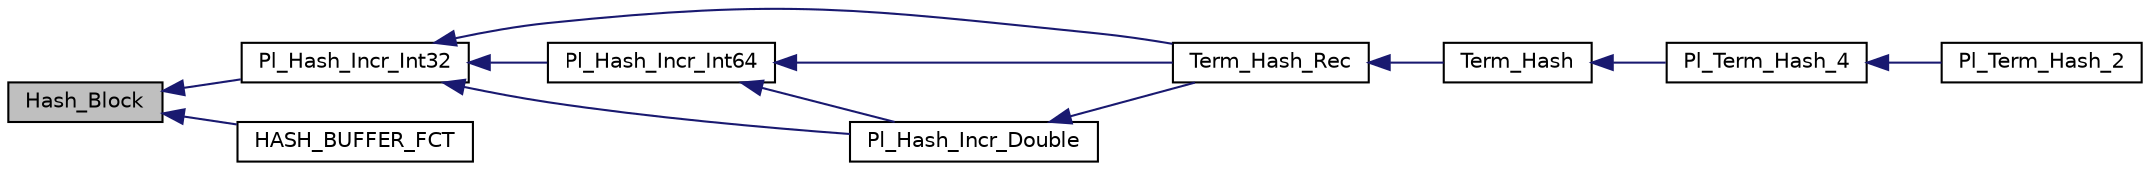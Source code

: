 digraph "Hash_Block"
{
  edge [fontname="Helvetica",fontsize="10",labelfontname="Helvetica",labelfontsize="10"];
  node [fontname="Helvetica",fontsize="10",shape=record];
  rankdir="LR";
  Node1 [label="Hash_Block",height=0.2,width=0.4,color="black", fillcolor="grey75", style="filled", fontcolor="black"];
  Node1 -> Node2 [dir="back",color="midnightblue",fontsize="10",style="solid",fontname="Helvetica"];
  Node2 [label="Pl_Hash_Incr_Int32",height=0.2,width=0.4,color="black", fillcolor="white", style="filled",URL="$hash__fct_8h.html#abf96783738086d9801acda7b7774da0d"];
  Node2 -> Node3 [dir="back",color="midnightblue",fontsize="10",style="solid",fontname="Helvetica"];
  Node3 [label="Term_Hash_Rec",height=0.2,width=0.4,color="black", fillcolor="white", style="filled",URL="$term__supp_8c.html#a3a40eeb504783788c0a7348b20cd4406"];
  Node3 -> Node4 [dir="back",color="midnightblue",fontsize="10",style="solid",fontname="Helvetica"];
  Node4 [label="Term_Hash",height=0.2,width=0.4,color="black", fillcolor="white", style="filled",URL="$term__supp_8c.html#a3c3a2ab92ae862ab97d7b387f86163f4"];
  Node4 -> Node5 [dir="back",color="midnightblue",fontsize="10",style="solid",fontname="Helvetica"];
  Node5 [label="Pl_Term_Hash_4",height=0.2,width=0.4,color="black", fillcolor="white", style="filled",URL="$term__supp_8c.html#ab6030f1e3ba17884549245a2180d345f"];
  Node5 -> Node6 [dir="back",color="midnightblue",fontsize="10",style="solid",fontname="Helvetica"];
  Node6 [label="Pl_Term_Hash_2",height=0.2,width=0.4,color="black", fillcolor="white", style="filled",URL="$term__supp_8c.html#a6edcb23009a9a5206b978db2ffffb745"];
  Node2 -> Node7 [dir="back",color="midnightblue",fontsize="10",style="solid",fontname="Helvetica"];
  Node7 [label="Pl_Hash_Incr_Int64",height=0.2,width=0.4,color="black", fillcolor="white", style="filled",URL="$hash__fct_8h.html#a0c0765d9acb2a093ab0ba2ddf2db3889"];
  Node7 -> Node3 [dir="back",color="midnightblue",fontsize="10",style="solid",fontname="Helvetica"];
  Node7 -> Node8 [dir="back",color="midnightblue",fontsize="10",style="solid",fontname="Helvetica"];
  Node8 [label="Pl_Hash_Incr_Double",height=0.2,width=0.4,color="black", fillcolor="white", style="filled",URL="$hash__fct_8h.html#a6587ebf9a68dd6d3d72d4c910cf68108"];
  Node8 -> Node3 [dir="back",color="midnightblue",fontsize="10",style="solid",fontname="Helvetica"];
  Node2 -> Node8 [dir="back",color="midnightblue",fontsize="10",style="solid",fontname="Helvetica"];
  Node1 -> Node9 [dir="back",color="midnightblue",fontsize="10",style="solid",fontname="Helvetica"];
  Node9 [label="HASH_BUFFER_FCT",height=0.2,width=0.4,color="black", fillcolor="white", style="filled",URL="$hash__fct1_8c.html#ade69face3613a4ffd45ac3a4e4e4ad08"];
}
